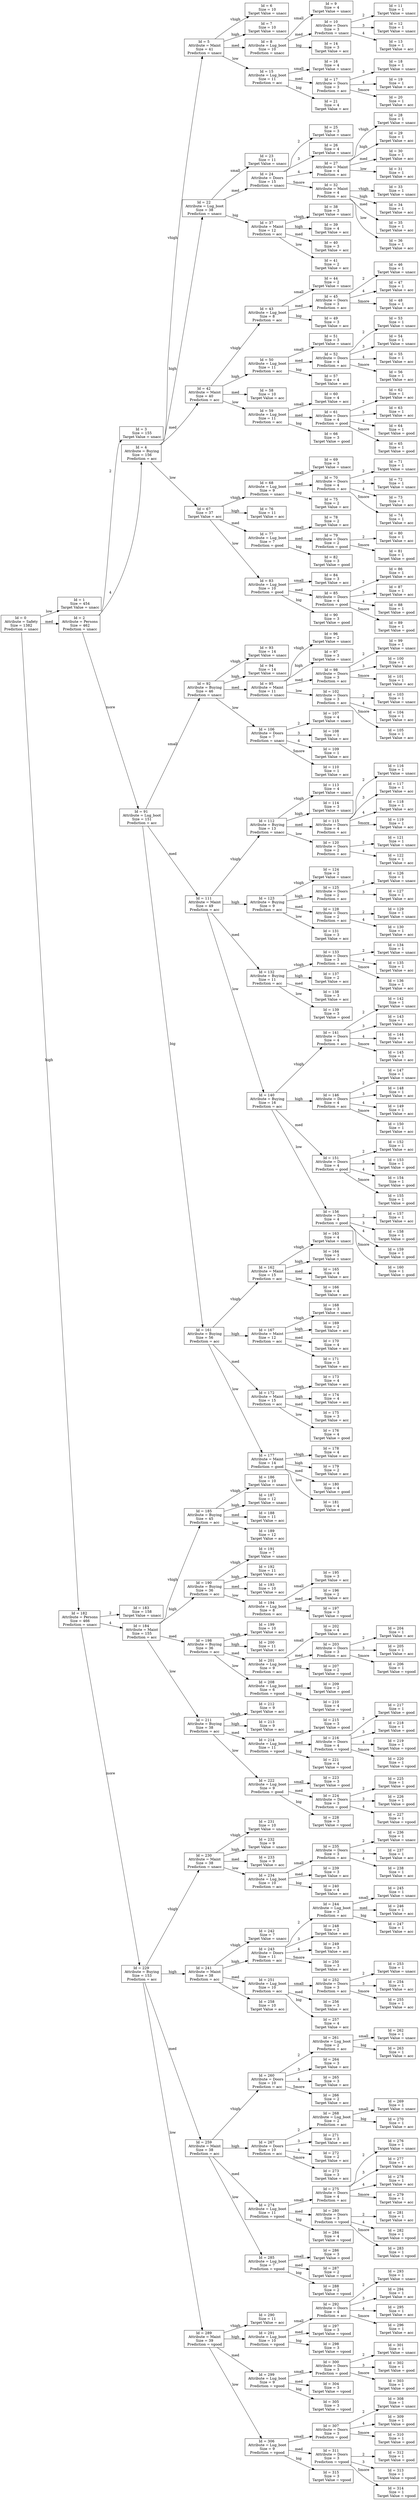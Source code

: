 digraph "Decision Tree" {
	rankdir=LR size="1000,500"
	node [shape=rectangle]
	"Id = 0
 Attribute = Safety
 Size = 1382
 Prediction = unacc" -> "Id = 1
 Size = 454
 Target Value = unacc" [label=low]
	"Id = 0
 Attribute = Safety
 Size = 1382
 Prediction = unacc" -> "Id = 2
 Attribute = Persons
 Size = 462
 Prediction = unacc" [label=med]
	"Id = 0
 Attribute = Safety
 Size = 1382
 Prediction = unacc" -> "Id = 182
 Attribute = Persons
 Size = 466
 Prediction = unacc" [label=high]
	"Id = 2
 Attribute = Persons
 Size = 462
 Prediction = unacc" -> "Id = 3
 Size = 155
 Target Value = unacc" [label=2]
	"Id = 2
 Attribute = Persons
 Size = 462
 Prediction = unacc" -> "Id = 4
 Attribute = Buying
 Size = 156
 Prediction = acc" [label=4]
	"Id = 2
 Attribute = Persons
 Size = 462
 Prediction = unacc" -> "Id = 91
 Attribute = Lug_boot
 Size = 151
 Prediction = acc" [label=more]
	"Id = 182
 Attribute = Persons
 Size = 466
 Prediction = unacc" -> "Id = 183
 Size = 158
 Target Value = unacc" [label=2]
	"Id = 182
 Attribute = Persons
 Size = 466
 Prediction = unacc" -> "Id = 184
 Attribute = Maint
 Size = 155
 Prediction = acc" [label=4]
	"Id = 182
 Attribute = Persons
 Size = 466
 Prediction = unacc" -> "Id = 229
 Attribute = Buying
 Size = 153
 Prediction = acc" [label=more]
	"Id = 4
 Attribute = Buying
 Size = 156
 Prediction = acc" -> "Id = 5
 Attribute = Maint
 Size = 41
 Prediction = unacc" [label=vhigh]
	"Id = 4
 Attribute = Buying
 Size = 156
 Prediction = acc" -> "Id = 22
 Attribute = Lug_boot
 Size = 38
 Prediction = unacc" [label=high]
	"Id = 4
 Attribute = Buying
 Size = 156
 Prediction = acc" -> "Id = 42
 Attribute = Maint
 Size = 40
 Prediction = acc" [label=med]
	"Id = 4
 Attribute = Buying
 Size = 156
 Prediction = acc" -> "Id = 67
 Size = 37
 Target Value = acc" [label=low]
	"Id = 91
 Attribute = Lug_boot
 Size = 151
 Prediction = acc" -> "Id = 92
 Attribute = Buying
 Size = 46
 Prediction = unacc" [label=small]
	"Id = 91
 Attribute = Lug_boot
 Size = 151
 Prediction = acc" -> "Id = 111
 Attribute = Maint
 Size = 49
 Prediction = acc" [label=med]
	"Id = 91
 Attribute = Lug_boot
 Size = 151
 Prediction = acc" -> "Id = 161
 Attribute = Buying
 Size = 56
 Prediction = acc" [label=big]
	"Id = 184
 Attribute = Maint
 Size = 155
 Prediction = acc" -> "Id = 185
 Attribute = Buying
 Size = 45
 Prediction = acc" [label=vhigh]
	"Id = 184
 Attribute = Maint
 Size = 155
 Prediction = acc" -> "Id = 190
 Attribute = Buying
 Size = 36
 Prediction = acc" [label=high]
	"Id = 184
 Attribute = Maint
 Size = 155
 Prediction = acc" -> "Id = 198
 Attribute = Buying
 Size = 36
 Prediction = acc" [label=med]
	"Id = 184
 Attribute = Maint
 Size = 155
 Prediction = acc" -> "Id = 211
 Attribute = Buying
 Size = 38
 Prediction = acc" [label=low]
	"Id = 229
 Attribute = Buying
 Size = 153
 Prediction = acc" -> "Id = 230
 Attribute = Maint
 Size = 38
 Prediction = unacc" [label=vhigh]
	"Id = 229
 Attribute = Buying
 Size = 153
 Prediction = acc" -> "Id = 241
 Attribute = Maint
 Size = 38
 Prediction = acc" [label=high]
	"Id = 229
 Attribute = Buying
 Size = 153
 Prediction = acc" -> "Id = 259
 Attribute = Maint
 Size = 38
 Prediction = acc" [label=med]
	"Id = 229
 Attribute = Buying
 Size = 153
 Prediction = acc" -> "Id = 289
 Attribute = Maint
 Size = 39
 Prediction = vgood" [label=low]
	"Id = 5
 Attribute = Maint
 Size = 41
 Prediction = unacc" -> "Id = 6
 Size = 10
 Target Value = unacc" [label=vhigh]
	"Id = 5
 Attribute = Maint
 Size = 41
 Prediction = unacc" -> "Id = 7
 Size = 10
 Target Value = unacc" [label=high]
	"Id = 5
 Attribute = Maint
 Size = 41
 Prediction = unacc" -> "Id = 8
 Attribute = Lug_boot
 Size = 10
 Prediction = unacc" [label=med]
	"Id = 5
 Attribute = Maint
 Size = 41
 Prediction = unacc" -> "Id = 15
 Attribute = Lug_boot
 Size = 11
 Prediction = acc" [label=low]
	"Id = 22
 Attribute = Lug_boot
 Size = 38
 Prediction = unacc" -> "Id = 23
 Size = 11
 Target Value = unacc" [label=small]
	"Id = 22
 Attribute = Lug_boot
 Size = 38
 Prediction = unacc" -> "Id = 24
 Attribute = Doors
 Size = 15
 Prediction = unacc" [label=med]
	"Id = 22
 Attribute = Lug_boot
 Size = 38
 Prediction = unacc" -> "Id = 37
 Attribute = Maint
 Size = 12
 Prediction = acc" [label=big]
	"Id = 42
 Attribute = Maint
 Size = 40
 Prediction = acc" -> "Id = 43
 Attribute = Lug_boot
 Size = 8
 Prediction = acc" [label=vhigh]
	"Id = 42
 Attribute = Maint
 Size = 40
 Prediction = acc" -> "Id = 50
 Attribute = Lug_boot
 Size = 11
 Prediction = acc" [label=high]
	"Id = 42
 Attribute = Maint
 Size = 40
 Prediction = acc" -> "Id = 58
 Size = 10
 Target Value = acc" [label=med]
	"Id = 42
 Attribute = Maint
 Size = 40
 Prediction = acc" -> "Id = 59
 Attribute = Lug_boot
 Size = 11
 Prediction = acc" [label=low]
	"Id = 67
 Size = 37
 Target Value = acc" -> "Id = 68
 Attribute = Lug_boot
 Size = 9
 Prediction = unacc" [label=vhigh]
	"Id = 67
 Size = 37
 Target Value = acc" -> "Id = 76
 Size = 11
 Target Value = acc" [label=high]
	"Id = 67
 Size = 37
 Target Value = acc" -> "Id = 77
 Attribute = Lug_boot
 Size = 7
 Prediction = good" [label=med]
	"Id = 67
 Size = 37
 Target Value = acc" -> "Id = 83
 Attribute = Lug_boot
 Size = 10
 Prediction = good" [label=low]
	"Id = 92
 Attribute = Buying
 Size = 46
 Prediction = unacc" -> "Id = 93
 Size = 14
 Target Value = unacc" [label=vhigh]
	"Id = 92
 Attribute = Buying
 Size = 46
 Prediction = unacc" -> "Id = 94
 Size = 14
 Target Value = unacc" [label=high]
	"Id = 92
 Attribute = Buying
 Size = 46
 Prediction = unacc" -> "Id = 95
 Attribute = Maint
 Size = 11
 Prediction = unacc" [label=med]
	"Id = 92
 Attribute = Buying
 Size = 46
 Prediction = unacc" -> "Id = 106
 Attribute = Doors
 Size = 7
 Prediction = unacc" [label=low]
	"Id = 111
 Attribute = Maint
 Size = 49
 Prediction = acc" -> "Id = 112
 Attribute = Buying
 Size = 13
 Prediction = unacc" [label=vhigh]
	"Id = 111
 Attribute = Maint
 Size = 49
 Prediction = acc" -> "Id = 123
 Attribute = Buying
 Size = 9
 Prediction = acc" [label=high]
	"Id = 111
 Attribute = Maint
 Size = 49
 Prediction = acc" -> "Id = 132
 Attribute = Buying
 Size = 11
 Prediction = acc" [label=med]
	"Id = 111
 Attribute = Maint
 Size = 49
 Prediction = acc" -> "Id = 140
 Attribute = Buying
 Size = 16
 Prediction = acc" [label=low]
	"Id = 161
 Attribute = Buying
 Size = 56
 Prediction = acc" -> "Id = 162
 Attribute = Maint
 Size = 15
 Prediction = acc" [label=vhigh]
	"Id = 161
 Attribute = Buying
 Size = 56
 Prediction = acc" -> "Id = 167
 Attribute = Maint
 Size = 12
 Prediction = acc" [label=high]
	"Id = 161
 Attribute = Buying
 Size = 56
 Prediction = acc" -> "Id = 172
 Attribute = Maint
 Size = 15
 Prediction = acc" [label=med]
	"Id = 161
 Attribute = Buying
 Size = 56
 Prediction = acc" -> "Id = 177
 Attribute = Maint
 Size = 14
 Prediction = good" [label=low]
	"Id = 185
 Attribute = Buying
 Size = 45
 Prediction = acc" -> "Id = 186
 Size = 10
 Target Value = unacc" [label=vhigh]
	"Id = 185
 Attribute = Buying
 Size = 45
 Prediction = acc" -> "Id = 187
 Size = 12
 Target Value = unacc" [label=high]
	"Id = 185
 Attribute = Buying
 Size = 45
 Prediction = acc" -> "Id = 188
 Size = 11
 Target Value = acc" [label=med]
	"Id = 185
 Attribute = Buying
 Size = 45
 Prediction = acc" -> "Id = 189
 Size = 12
 Target Value = acc" [label=low]
	"Id = 190
 Attribute = Buying
 Size = 36
 Prediction = acc" -> "Id = 191
 Size = 7
 Target Value = unacc" [label=vhigh]
	"Id = 190
 Attribute = Buying
 Size = 36
 Prediction = acc" -> "Id = 192
 Size = 11
 Target Value = acc" [label=high]
	"Id = 190
 Attribute = Buying
 Size = 36
 Prediction = acc" -> "Id = 193
 Size = 10
 Target Value = acc" [label=med]
	"Id = 190
 Attribute = Buying
 Size = 36
 Prediction = acc" -> "Id = 194
 Attribute = Lug_boot
 Size = 8
 Prediction = acc" [label=low]
	"Id = 198
 Attribute = Buying
 Size = 36
 Prediction = acc" -> "Id = 199
 Size = 10
 Target Value = acc" [label=vhigh]
	"Id = 198
 Attribute = Buying
 Size = 36
 Prediction = acc" -> "Id = 200
 Size = 11
 Target Value = acc" [label=high]
	"Id = 198
 Attribute = Buying
 Size = 36
 Prediction = acc" -> "Id = 201
 Attribute = Lug_boot
 Size = 9
 Prediction = acc" [label=med]
	"Id = 198
 Attribute = Buying
 Size = 36
 Prediction = acc" -> "Id = 208
 Attribute = Lug_boot
 Size = 6
 Prediction = vgood" [label=low]
	"Id = 211
 Attribute = Buying
 Size = 38
 Prediction = acc" -> "Id = 212
 Size = 9
 Target Value = acc" [label=vhigh]
	"Id = 211
 Attribute = Buying
 Size = 38
 Prediction = acc" -> "Id = 213
 Size = 9
 Target Value = acc" [label=high]
	"Id = 211
 Attribute = Buying
 Size = 38
 Prediction = acc" -> "Id = 214
 Attribute = Lug_boot
 Size = 11
 Prediction = vgood" [label=med]
	"Id = 211
 Attribute = Buying
 Size = 38
 Prediction = acc" -> "Id = 222
 Attribute = Lug_boot
 Size = 9
 Prediction = good" [label=low]
	"Id = 230
 Attribute = Maint
 Size = 38
 Prediction = unacc" -> "Id = 231
 Size = 10
 Target Value = unacc" [label=vhigh]
	"Id = 230
 Attribute = Maint
 Size = 38
 Prediction = unacc" -> "Id = 232
 Size = 9
 Target Value = unacc" [label=high]
	"Id = 230
 Attribute = Maint
 Size = 38
 Prediction = unacc" -> "Id = 233
 Size = 9
 Target Value = acc" [label=med]
	"Id = 230
 Attribute = Maint
 Size = 38
 Prediction = unacc" -> "Id = 234
 Attribute = Lug_boot
 Size = 10
 Prediction = acc" [label=low]
	"Id = 241
 Attribute = Maint
 Size = 38
 Prediction = acc" -> "Id = 242
 Size = 7
 Target Value = unacc" [label=vhigh]
	"Id = 241
 Attribute = Maint
 Size = 38
 Prediction = acc" -> "Id = 243
 Attribute = Doors
 Size = 11
 Prediction = acc" [label=high]
	"Id = 241
 Attribute = Maint
 Size = 38
 Prediction = acc" -> "Id = 251
 Attribute = Lug_boot
 Size = 10
 Prediction = acc" [label=med]
	"Id = 241
 Attribute = Maint
 Size = 38
 Prediction = acc" -> "Id = 258
 Size = 10
 Target Value = acc" [label=low]
	"Id = 259
 Attribute = Maint
 Size = 38
 Prediction = acc" -> "Id = 260
 Attribute = Doors
 Size = 10
 Prediction = acc" [label=vhigh]
	"Id = 259
 Attribute = Maint
 Size = 38
 Prediction = acc" -> "Id = 267
 Attribute = Doors
 Size = 10
 Prediction = acc" [label=high]
	"Id = 259
 Attribute = Maint
 Size = 38
 Prediction = acc" -> "Id = 274
 Attribute = Lug_boot
 Size = 11
 Prediction = vgood" [label=med]
	"Id = 259
 Attribute = Maint
 Size = 38
 Prediction = acc" -> "Id = 285
 Attribute = Lug_boot
 Size = 7
 Prediction = vgood" [label=low]
	"Id = 289
 Attribute = Maint
 Size = 39
 Prediction = vgood" -> "Id = 290
 Size = 11
 Target Value = acc" [label=vhigh]
	"Id = 289
 Attribute = Maint
 Size = 39
 Prediction = vgood" -> "Id = 291
 Attribute = Lug_boot
 Size = 10
 Prediction = vgood" [label=high]
	"Id = 289
 Attribute = Maint
 Size = 39
 Prediction = vgood" -> "Id = 299
 Attribute = Lug_boot
 Size = 9
 Prediction = vgood" [label=med]
	"Id = 289
 Attribute = Maint
 Size = 39
 Prediction = vgood" -> "Id = 306
 Attribute = Lug_boot
 Size = 9
 Prediction = vgood" [label=low]
	"Id = 8
 Attribute = Lug_boot
 Size = 10
 Prediction = unacc" -> "Id = 9
 Size = 4
 Target Value = unacc" [label=small]
	"Id = 8
 Attribute = Lug_boot
 Size = 10
 Prediction = unacc" -> "Id = 10
 Attribute = Doors
 Size = 3
 Prediction = unacc" [label=med]
	"Id = 8
 Attribute = Lug_boot
 Size = 10
 Prediction = unacc" -> "Id = 14
 Size = 3
 Target Value = acc" [label=big]
	"Id = 15
 Attribute = Lug_boot
 Size = 11
 Prediction = acc" -> "Id = 16
 Size = 4
 Target Value = unacc" [label=small]
	"Id = 15
 Attribute = Lug_boot
 Size = 11
 Prediction = acc" -> "Id = 17
 Attribute = Doors
 Size = 3
 Prediction = acc" [label=med]
	"Id = 15
 Attribute = Lug_boot
 Size = 11
 Prediction = acc" -> "Id = 21
 Size = 4
 Target Value = acc" [label=big]
	"Id = 24
 Attribute = Doors
 Size = 15
 Prediction = unacc" -> "Id = 25
 Size = 3
 Target Value = unacc" [label=2]
	"Id = 24
 Attribute = Doors
 Size = 15
 Prediction = unacc" -> "Id = 26
 Size = 4
 Target Value = unacc" [label=3]
	"Id = 24
 Attribute = Doors
 Size = 15
 Prediction = unacc" -> "Id = 27
 Attribute = Maint
 Size = 4
 Prediction = acc" [label=4]
	"Id = 24
 Attribute = Doors
 Size = 15
 Prediction = unacc" -> "Id = 32
 Attribute = Maint
 Size = 4
 Prediction = acc" [label="5more"]
	"Id = 37
 Attribute = Maint
 Size = 12
 Prediction = acc" -> "Id = 38
 Size = 3
 Target Value = unacc" [label=vhigh]
	"Id = 37
 Attribute = Maint
 Size = 12
 Prediction = acc" -> "Id = 39
 Size = 4
 Target Value = acc" [label=high]
	"Id = 37
 Attribute = Maint
 Size = 12
 Prediction = acc" -> "Id = 40
 Size = 3
 Target Value = acc" [label=med]
	"Id = 37
 Attribute = Maint
 Size = 12
 Prediction = acc" -> "Id = 41
 Size = 2
 Target Value = acc" [label=low]
	"Id = 43
 Attribute = Lug_boot
 Size = 8
 Prediction = acc" -> "Id = 44
 Size = 2
 Target Value = unacc" [label=small]
	"Id = 43
 Attribute = Lug_boot
 Size = 8
 Prediction = acc" -> "Id = 45
 Attribute = Doors
 Size = 3
 Prediction = acc" [label=med]
	"Id = 43
 Attribute = Lug_boot
 Size = 8
 Prediction = acc" -> "Id = 49
 Size = 3
 Target Value = acc" [label=big]
	"Id = 50
 Attribute = Lug_boot
 Size = 11
 Prediction = acc" -> "Id = 51
 Size = 3
 Target Value = unacc" [label=small]
	"Id = 50
 Attribute = Lug_boot
 Size = 11
 Prediction = acc" -> "Id = 52
 Attribute = Doors
 Size = 4
 Prediction = acc" [label=med]
	"Id = 50
 Attribute = Lug_boot
 Size = 11
 Prediction = acc" -> "Id = 57
 Size = 4
 Target Value = acc" [label=big]
	"Id = 59
 Attribute = Lug_boot
 Size = 11
 Prediction = acc" -> "Id = 60
 Size = 4
 Target Value = acc" [label=small]
	"Id = 59
 Attribute = Lug_boot
 Size = 11
 Prediction = acc" -> "Id = 61
 Attribute = Doors
 Size = 4
 Prediction = good" [label=med]
	"Id = 59
 Attribute = Lug_boot
 Size = 11
 Prediction = acc" -> "Id = 66
 Size = 3
 Target Value = good" [label=big]
	"Id = 68
 Attribute = Lug_boot
 Size = 9
 Prediction = unacc" -> "Id = 69
 Size = 3
 Target Value = unacc" [label=small]
	"Id = 68
 Attribute = Lug_boot
 Size = 9
 Prediction = unacc" -> "Id = 70
 Attribute = Doors
 Size = 4
 Prediction = acc" [label=med]
	"Id = 68
 Attribute = Lug_boot
 Size = 9
 Prediction = unacc" -> "Id = 75
 Size = 2
 Target Value = acc" [label=big]
	"Id = 77
 Attribute = Lug_boot
 Size = 7
 Prediction = good" -> "Id = 78
 Size = 2
 Target Value = acc" [label=small]
	"Id = 77
 Attribute = Lug_boot
 Size = 7
 Prediction = good" -> "Id = 79
 Attribute = Doors
 Size = 2
 Prediction = good" [label=med]
	"Id = 77
 Attribute = Lug_boot
 Size = 7
 Prediction = good" -> "Id = 82
 Size = 3
 Target Value = good" [label=big]
	"Id = 83
 Attribute = Lug_boot
 Size = 10
 Prediction = good" -> "Id = 84
 Size = 3
 Target Value = acc" [label=small]
	"Id = 83
 Attribute = Lug_boot
 Size = 10
 Prediction = good" -> "Id = 85
 Attribute = Doors
 Size = 4
 Prediction = good" [label=med]
	"Id = 83
 Attribute = Lug_boot
 Size = 10
 Prediction = good" -> "Id = 90
 Size = 3
 Target Value = good" [label=big]
	"Id = 95
 Attribute = Maint
 Size = 11
 Prediction = unacc" -> "Id = 96
 Size = 2
 Target Value = unacc" [label=vhigh]
	"Id = 95
 Attribute = Maint
 Size = 11
 Prediction = unacc" -> "Id = 97
 Size = 3
 Target Value = unacc" [label=high]
	"Id = 95
 Attribute = Maint
 Size = 11
 Prediction = unacc" -> "Id = 98
 Attribute = Doors
 Size = 3
 Prediction = acc" [label=med]
	"Id = 95
 Attribute = Maint
 Size = 11
 Prediction = unacc" -> "Id = 102
 Attribute = Doors
 Size = 3
 Prediction = acc" [label=low]
	"Id = 106
 Attribute = Doors
 Size = 7
 Prediction = unacc" -> "Id = 107
 Size = 4
 Target Value = unacc" [label=2]
	"Id = 106
 Attribute = Doors
 Size = 7
 Prediction = unacc" -> "Id = 108
 Size = 1
 Target Value = acc" [label=3]
	"Id = 106
 Attribute = Doors
 Size = 7
 Prediction = unacc" -> "Id = 109
 Size = 1
 Target Value = acc" [label=4]
	"Id = 106
 Attribute = Doors
 Size = 7
 Prediction = unacc" -> "Id = 110
 Size = 1
 Target Value = acc" [label="5more"]
	"Id = 112
 Attribute = Buying
 Size = 13
 Prediction = unacc" -> "Id = 113
 Size = 4
 Target Value = unacc" [label=vhigh]
	"Id = 112
 Attribute = Buying
 Size = 13
 Prediction = unacc" -> "Id = 114
 Size = 3
 Target Value = unacc" [label=high]
	"Id = 112
 Attribute = Buying
 Size = 13
 Prediction = unacc" -> "Id = 115
 Attribute = Doors
 Size = 4
 Prediction = acc" [label=med]
	"Id = 112
 Attribute = Buying
 Size = 13
 Prediction = unacc" -> "Id = 120
 Attribute = Doors
 Size = 2
 Prediction = acc" [label=low]
	"Id = 123
 Attribute = Buying
 Size = 9
 Prediction = acc" -> "Id = 124
 Size = 2
 Target Value = unacc" [label=vhigh]
	"Id = 123
 Attribute = Buying
 Size = 9
 Prediction = acc" -> "Id = 125
 Attribute = Doors
 Size = 2
 Prediction = acc" [label=high]
	"Id = 123
 Attribute = Buying
 Size = 9
 Prediction = acc" -> "Id = 128
 Attribute = Doors
 Size = 2
 Prediction = acc" [label=med]
	"Id = 123
 Attribute = Buying
 Size = 9
 Prediction = acc" -> "Id = 131
 Size = 3
 Target Value = acc" [label=low]
	"Id = 132
 Attribute = Buying
 Size = 11
 Prediction = acc" -> "Id = 133
 Attribute = Doors
 Size = 3
 Prediction = acc" [label=vhigh]
	"Id = 132
 Attribute = Buying
 Size = 11
 Prediction = acc" -> "Id = 137
 Size = 2
 Target Value = acc" [label=high]
	"Id = 132
 Attribute = Buying
 Size = 11
 Prediction = acc" -> "Id = 138
 Size = 3
 Target Value = acc" [label=med]
	"Id = 132
 Attribute = Buying
 Size = 11
 Prediction = acc" -> "Id = 139
 Size = 3
 Target Value = good" [label=low]
	"Id = 140
 Attribute = Buying
 Size = 16
 Prediction = acc" -> "Id = 141
 Attribute = Doors
 Size = 4
 Prediction = acc" [label=vhigh]
	"Id = 140
 Attribute = Buying
 Size = 16
 Prediction = acc" -> "Id = 146
 Attribute = Doors
 Size = 4
 Prediction = acc" [label=high]
	"Id = 140
 Attribute = Buying
 Size = 16
 Prediction = acc" -> "Id = 151
 Attribute = Doors
 Size = 4
 Prediction = good" [label=med]
	"Id = 140
 Attribute = Buying
 Size = 16
 Prediction = acc" -> "Id = 156
 Attribute = Doors
 Size = 4
 Prediction = good" [label=low]
	"Id = 162
 Attribute = Maint
 Size = 15
 Prediction = acc" -> "Id = 163
 Size = 4
 Target Value = unacc" [label=vhigh]
	"Id = 162
 Attribute = Maint
 Size = 15
 Prediction = acc" -> "Id = 164
 Size = 3
 Target Value = unacc" [label=high]
	"Id = 162
 Attribute = Maint
 Size = 15
 Prediction = acc" -> "Id = 165
 Size = 4
 Target Value = acc" [label=med]
	"Id = 162
 Attribute = Maint
 Size = 15
 Prediction = acc" -> "Id = 166
 Size = 4
 Target Value = acc" [label=low]
	"Id = 167
 Attribute = Maint
 Size = 12
 Prediction = acc" -> "Id = 168
 Size = 3
 Target Value = unacc" [label=vhigh]
	"Id = 167
 Attribute = Maint
 Size = 12
 Prediction = acc" -> "Id = 169
 Size = 2
 Target Value = acc" [label=high]
	"Id = 167
 Attribute = Maint
 Size = 12
 Prediction = acc" -> "Id = 170
 Size = 4
 Target Value = acc" [label=med]
	"Id = 167
 Attribute = Maint
 Size = 12
 Prediction = acc" -> "Id = 171
 Size = 3
 Target Value = acc" [label=low]
	"Id = 172
 Attribute = Maint
 Size = 15
 Prediction = acc" -> "Id = 173
 Size = 4
 Target Value = acc" [label=vhigh]
	"Id = 172
 Attribute = Maint
 Size = 15
 Prediction = acc" -> "Id = 174
 Size = 4
 Target Value = acc" [label=high]
	"Id = 172
 Attribute = Maint
 Size = 15
 Prediction = acc" -> "Id = 175
 Size = 3
 Target Value = acc" [label=med]
	"Id = 172
 Attribute = Maint
 Size = 15
 Prediction = acc" -> "Id = 176
 Size = 4
 Target Value = good" [label=low]
	"Id = 177
 Attribute = Maint
 Size = 14
 Prediction = good" -> "Id = 178
 Size = 4
 Target Value = acc" [label=vhigh]
	"Id = 177
 Attribute = Maint
 Size = 14
 Prediction = good" -> "Id = 179
 Size = 2
 Target Value = acc" [label=high]
	"Id = 177
 Attribute = Maint
 Size = 14
 Prediction = good" -> "Id = 180
 Size = 4
 Target Value = good" [label=med]
	"Id = 177
 Attribute = Maint
 Size = 14
 Prediction = good" -> "Id = 181
 Size = 4
 Target Value = good" [label=low]
	"Id = 194
 Attribute = Lug_boot
 Size = 8
 Prediction = acc" -> "Id = 195
 Size = 3
 Target Value = acc" [label=small]
	"Id = 194
 Attribute = Lug_boot
 Size = 8
 Prediction = acc" -> "Id = 196
 Size = 2
 Target Value = acc" [label=med]
	"Id = 194
 Attribute = Lug_boot
 Size = 8
 Prediction = acc" -> "Id = 197
 Size = 3
 Target Value = vgood" [label=big]
	"Id = 201
 Attribute = Lug_boot
 Size = 9
 Prediction = acc" -> "Id = 202
 Size = 4
 Target Value = acc" [label=small]
	"Id = 201
 Attribute = Lug_boot
 Size = 9
 Prediction = acc" -> "Id = 203
 Attribute = Doors
 Size = 3
 Prediction = acc" [label=med]
	"Id = 201
 Attribute = Lug_boot
 Size = 9
 Prediction = acc" -> "Id = 207
 Size = 2
 Target Value = vgood" [label=big]
	"Id = 208
 Attribute = Lug_boot
 Size = 6
 Prediction = vgood" -> "Id = 209
 Size = 2
 Target Value = good" [label=med]
	"Id = 208
 Attribute = Lug_boot
 Size = 6
 Prediction = vgood" -> "Id = 210
 Size = 4
 Target Value = vgood" [label=big]
	"Id = 214
 Attribute = Lug_boot
 Size = 11
 Prediction = vgood" -> "Id = 215
 Size = 3
 Target Value = good" [label=small]
	"Id = 214
 Attribute = Lug_boot
 Size = 11
 Prediction = vgood" -> "Id = 216
 Attribute = Doors
 Size = 4
 Prediction = vgood" [label=med]
	"Id = 214
 Attribute = Lug_boot
 Size = 11
 Prediction = vgood" -> "Id = 221
 Size = 4
 Target Value = vgood" [label=big]
	"Id = 222
 Attribute = Lug_boot
 Size = 9
 Prediction = good" -> "Id = 223
 Size = 3
 Target Value = good" [label=small]
	"Id = 222
 Attribute = Lug_boot
 Size = 9
 Prediction = good" -> "Id = 224
 Attribute = Doors
 Size = 3
 Prediction = good" [label=med]
	"Id = 222
 Attribute = Lug_boot
 Size = 9
 Prediction = good" -> "Id = 228
 Size = 3
 Target Value = vgood" [label=big]
	"Id = 234
 Attribute = Lug_boot
 Size = 10
 Prediction = acc" -> "Id = 235
 Attribute = Doors
 Size = 3
 Prediction = acc" [label=small]
	"Id = 234
 Attribute = Lug_boot
 Size = 10
 Prediction = acc" -> "Id = 239
 Size = 3
 Target Value = acc" [label=med]
	"Id = 234
 Attribute = Lug_boot
 Size = 10
 Prediction = acc" -> "Id = 240
 Size = 4
 Target Value = acc" [label=big]
	"Id = 243
 Attribute = Doors
 Size = 11
 Prediction = acc" -> "Id = 244
 Attribute = Lug_boot
 Size = 3
 Prediction = acc" [label=2]
	"Id = 243
 Attribute = Doors
 Size = 11
 Prediction = acc" -> "Id = 248
 Size = 2
 Target Value = acc" [label=3]
	"Id = 243
 Attribute = Doors
 Size = 11
 Prediction = acc" -> "Id = 249
 Size = 3
 Target Value = acc" [label=4]
	"Id = 243
 Attribute = Doors
 Size = 11
 Prediction = acc" -> "Id = 250
 Size = 3
 Target Value = acc" [label="5more"]
	"Id = 251
 Attribute = Lug_boot
 Size = 10
 Prediction = acc" -> "Id = 252
 Attribute = Doors
 Size = 3
 Prediction = acc" [label=small]
	"Id = 251
 Attribute = Lug_boot
 Size = 10
 Prediction = acc" -> "Id = 256
 Size = 3
 Target Value = acc" [label=med]
	"Id = 251
 Attribute = Lug_boot
 Size = 10
 Prediction = acc" -> "Id = 257
 Size = 4
 Target Value = acc" [label=big]
	"Id = 260
 Attribute = Doors
 Size = 10
 Prediction = acc" -> "Id = 261
 Attribute = Lug_boot
 Size = 2
 Prediction = acc" [label=2]
	"Id = 260
 Attribute = Doors
 Size = 10
 Prediction = acc" -> "Id = 264
 Size = 3
 Target Value = acc" [label=3]
	"Id = 260
 Attribute = Doors
 Size = 10
 Prediction = acc" -> "Id = 265
 Size = 3
 Target Value = acc" [label=4]
	"Id = 260
 Attribute = Doors
 Size = 10
 Prediction = acc" -> "Id = 266
 Size = 2
 Target Value = acc" [label="5more"]
	"Id = 267
 Attribute = Doors
 Size = 10
 Prediction = acc" -> "Id = 268
 Attribute = Lug_boot
 Size = 2
 Prediction = acc" [label=2]
	"Id = 267
 Attribute = Doors
 Size = 10
 Prediction = acc" -> "Id = 271
 Size = 3
 Target Value = acc" [label=3]
	"Id = 267
 Attribute = Doors
 Size = 10
 Prediction = acc" -> "Id = 272
 Size = 2
 Target Value = acc" [label=4]
	"Id = 267
 Attribute = Doors
 Size = 10
 Prediction = acc" -> "Id = 273
 Size = 3
 Target Value = acc" [label="5more"]
	"Id = 274
 Attribute = Lug_boot
 Size = 11
 Prediction = vgood" -> "Id = 275
 Attribute = Doors
 Size = 4
 Prediction = acc" [label=small]
	"Id = 274
 Attribute = Lug_boot
 Size = 11
 Prediction = vgood" -> "Id = 280
 Attribute = Doors
 Size = 3
 Prediction = vgood" [label=med]
	"Id = 274
 Attribute = Lug_boot
 Size = 11
 Prediction = vgood" -> "Id = 284
 Size = 4
 Target Value = vgood" [label=big]
	"Id = 285
 Attribute = Lug_boot
 Size = 7
 Prediction = vgood" -> "Id = 286
 Size = 3
 Target Value = good" [label=small]
	"Id = 285
 Attribute = Lug_boot
 Size = 7
 Prediction = vgood" -> "Id = 287
 Size = 2
 Target Value = vgood" [label=med]
	"Id = 285
 Attribute = Lug_boot
 Size = 7
 Prediction = vgood" -> "Id = 288
 Size = 2
 Target Value = vgood" [label=big]
	"Id = 291
 Attribute = Lug_boot
 Size = 10
 Prediction = vgood" -> "Id = 292
 Attribute = Doors
 Size = 4
 Prediction = acc" [label=small]
	"Id = 291
 Attribute = Lug_boot
 Size = 10
 Prediction = vgood" -> "Id = 297
 Size = 3
 Target Value = vgood" [label=med]
	"Id = 291
 Attribute = Lug_boot
 Size = 10
 Prediction = vgood" -> "Id = 298
 Size = 3
 Target Value = vgood" [label=big]
	"Id = 299
 Attribute = Lug_boot
 Size = 9
 Prediction = vgood" -> "Id = 300
 Attribute = Doors
 Size = 3
 Prediction = good" [label=small]
	"Id = 299
 Attribute = Lug_boot
 Size = 9
 Prediction = vgood" -> "Id = 304
 Size = 3
 Target Value = vgood" [label=med]
	"Id = 299
 Attribute = Lug_boot
 Size = 9
 Prediction = vgood" -> "Id = 305
 Size = 3
 Target Value = vgood" [label=big]
	"Id = 306
 Attribute = Lug_boot
 Size = 9
 Prediction = vgood" -> "Id = 307
 Attribute = Doors
 Size = 3
 Prediction = good" [label=small]
	"Id = 306
 Attribute = Lug_boot
 Size = 9
 Prediction = vgood" -> "Id = 311
 Attribute = Doors
 Size = 3
 Prediction = vgood" [label=med]
	"Id = 306
 Attribute = Lug_boot
 Size = 9
 Prediction = vgood" -> "Id = 315
 Size = 3
 Target Value = vgood" [label=big]
	"Id = 10
 Attribute = Doors
 Size = 3
 Prediction = unacc" -> "Id = 11
 Size = 1
 Target Value = unacc" [label=2]
	"Id = 10
 Attribute = Doors
 Size = 3
 Prediction = unacc" -> "Id = 12
 Size = 1
 Target Value = unacc" [label=3]
	"Id = 10
 Attribute = Doors
 Size = 3
 Prediction = unacc" -> "Id = 13
 Size = 1
 Target Value = acc" [label=4]
	"Id = 17
 Attribute = Doors
 Size = 3
 Prediction = acc" -> "Id = 18
 Size = 1
 Target Value = unacc" [label=3]
	"Id = 17
 Attribute = Doors
 Size = 3
 Prediction = acc" -> "Id = 19
 Size = 1
 Target Value = acc" [label=4]
	"Id = 17
 Attribute = Doors
 Size = 3
 Prediction = acc" -> "Id = 20
 Size = 1
 Target Value = acc" [label="5more"]
	"Id = 27
 Attribute = Maint
 Size = 4
 Prediction = acc" -> "Id = 28
 Size = 1
 Target Value = unacc" [label=vhigh]
	"Id = 27
 Attribute = Maint
 Size = 4
 Prediction = acc" -> "Id = 29
 Size = 1
 Target Value = acc" [label=high]
	"Id = 27
 Attribute = Maint
 Size = 4
 Prediction = acc" -> "Id = 30
 Size = 1
 Target Value = acc" [label=med]
	"Id = 27
 Attribute = Maint
 Size = 4
 Prediction = acc" -> "Id = 31
 Size = 1
 Target Value = acc" [label=low]
	"Id = 32
 Attribute = Maint
 Size = 4
 Prediction = acc" -> "Id = 33
 Size = 1
 Target Value = unacc" [label=vhigh]
	"Id = 32
 Attribute = Maint
 Size = 4
 Prediction = acc" -> "Id = 34
 Size = 1
 Target Value = acc" [label=high]
	"Id = 32
 Attribute = Maint
 Size = 4
 Prediction = acc" -> "Id = 35
 Size = 1
 Target Value = acc" [label=med]
	"Id = 32
 Attribute = Maint
 Size = 4
 Prediction = acc" -> "Id = 36
 Size = 1
 Target Value = acc" [label=low]
	"Id = 45
 Attribute = Doors
 Size = 3
 Prediction = acc" -> "Id = 46
 Size = 1
 Target Value = unacc" [label=2]
	"Id = 45
 Attribute = Doors
 Size = 3
 Prediction = acc" -> "Id = 47
 Size = 1
 Target Value = acc" [label=4]
	"Id = 45
 Attribute = Doors
 Size = 3
 Prediction = acc" -> "Id = 48
 Size = 1
 Target Value = acc" [label="5more"]
	"Id = 52
 Attribute = Doors
 Size = 4
 Prediction = acc" -> "Id = 53
 Size = 1
 Target Value = unacc" [label=2]
	"Id = 52
 Attribute = Doors
 Size = 4
 Prediction = acc" -> "Id = 54
 Size = 1
 Target Value = unacc" [label=3]
	"Id = 52
 Attribute = Doors
 Size = 4
 Prediction = acc" -> "Id = 55
 Size = 1
 Target Value = acc" [label=4]
	"Id = 52
 Attribute = Doors
 Size = 4
 Prediction = acc" -> "Id = 56
 Size = 1
 Target Value = acc" [label="5more"]
	"Id = 61
 Attribute = Doors
 Size = 4
 Prediction = good" -> "Id = 62
 Size = 1
 Target Value = acc" [label=2]
	"Id = 61
 Attribute = Doors
 Size = 4
 Prediction = good" -> "Id = 63
 Size = 1
 Target Value = acc" [label=3]
	"Id = 61
 Attribute = Doors
 Size = 4
 Prediction = good" -> "Id = 64
 Size = 1
 Target Value = good" [label=4]
	"Id = 61
 Attribute = Doors
 Size = 4
 Prediction = good" -> "Id = 65
 Size = 1
 Target Value = good" [label="5more"]
	"Id = 70
 Attribute = Doors
 Size = 4
 Prediction = acc" -> "Id = 71
 Size = 1
 Target Value = unacc" [label=2]
	"Id = 70
 Attribute = Doors
 Size = 4
 Prediction = acc" -> "Id = 72
 Size = 1
 Target Value = unacc" [label=3]
	"Id = 70
 Attribute = Doors
 Size = 4
 Prediction = acc" -> "Id = 73
 Size = 1
 Target Value = acc" [label=4]
	"Id = 70
 Attribute = Doors
 Size = 4
 Prediction = acc" -> "Id = 74
 Size = 1
 Target Value = acc" [label="5more"]
	"Id = 79
 Attribute = Doors
 Size = 2
 Prediction = good" -> "Id = 80
 Size = 1
 Target Value = acc" [label=2]
	"Id = 79
 Attribute = Doors
 Size = 2
 Prediction = good" -> "Id = 81
 Size = 1
 Target Value = good" [label="5more"]
	"Id = 85
 Attribute = Doors
 Size = 4
 Prediction = good" -> "Id = 86
 Size = 1
 Target Value = acc" [label=2]
	"Id = 85
 Attribute = Doors
 Size = 4
 Prediction = good" -> "Id = 87
 Size = 1
 Target Value = acc" [label=3]
	"Id = 85
 Attribute = Doors
 Size = 4
 Prediction = good" -> "Id = 88
 Size = 1
 Target Value = good" [label=4]
	"Id = 85
 Attribute = Doors
 Size = 4
 Prediction = good" -> "Id = 89
 Size = 1
 Target Value = good" [label="5more"]
	"Id = 98
 Attribute = Doors
 Size = 3
 Prediction = acc" -> "Id = 99
 Size = 1
 Target Value = unacc" [label=2]
	"Id = 98
 Attribute = Doors
 Size = 3
 Prediction = acc" -> "Id = 100
 Size = 1
 Target Value = acc" [label=3]
	"Id = 98
 Attribute = Doors
 Size = 3
 Prediction = acc" -> "Id = 101
 Size = 1
 Target Value = acc" [label="5more"]
	"Id = 102
 Attribute = Doors
 Size = 3
 Prediction = acc" -> "Id = 103
 Size = 1
 Target Value = unacc" [label=2]
	"Id = 102
 Attribute = Doors
 Size = 3
 Prediction = acc" -> "Id = 104
 Size = 1
 Target Value = acc" [label=4]
	"Id = 102
 Attribute = Doors
 Size = 3
 Prediction = acc" -> "Id = 105
 Size = 1
 Target Value = acc" [label="5more"]
	"Id = 115
 Attribute = Doors
 Size = 4
 Prediction = acc" -> "Id = 116
 Size = 1
 Target Value = unacc" [label=2]
	"Id = 115
 Attribute = Doors
 Size = 4
 Prediction = acc" -> "Id = 117
 Size = 1
 Target Value = acc" [label=3]
	"Id = 115
 Attribute = Doors
 Size = 4
 Prediction = acc" -> "Id = 118
 Size = 1
 Target Value = acc" [label=4]
	"Id = 115
 Attribute = Doors
 Size = 4
 Prediction = acc" -> "Id = 119
 Size = 1
 Target Value = acc" [label="5more"]
	"Id = 120
 Attribute = Doors
 Size = 2
 Prediction = acc" -> "Id = 121
 Size = 1
 Target Value = unacc" [label=2]
	"Id = 120
 Attribute = Doors
 Size = 2
 Prediction = acc" -> "Id = 122
 Size = 1
 Target Value = acc" [label=4]
	"Id = 125
 Attribute = Doors
 Size = 2
 Prediction = acc" -> "Id = 126
 Size = 1
 Target Value = unacc" [label=2]
	"Id = 125
 Attribute = Doors
 Size = 2
 Prediction = acc" -> "Id = 127
 Size = 1
 Target Value = acc" [label=3]
	"Id = 128
 Attribute = Doors
 Size = 2
 Prediction = acc" -> "Id = 129
 Size = 1
 Target Value = unacc" [label=2]
	"Id = 128
 Attribute = Doors
 Size = 2
 Prediction = acc" -> "Id = 130
 Size = 1
 Target Value = acc" [label=4]
	"Id = 133
 Attribute = Doors
 Size = 3
 Prediction = acc" -> "Id = 134
 Size = 1
 Target Value = unacc" [label=2]
	"Id = 133
 Attribute = Doors
 Size = 3
 Prediction = acc" -> "Id = 135
 Size = 1
 Target Value = acc" [label=4]
	"Id = 133
 Attribute = Doors
 Size = 3
 Prediction = acc" -> "Id = 136
 Size = 1
 Target Value = acc" [label="5more"]
	"Id = 141
 Attribute = Doors
 Size = 4
 Prediction = acc" -> "Id = 142
 Size = 1
 Target Value = unacc" [label=2]
	"Id = 141
 Attribute = Doors
 Size = 4
 Prediction = acc" -> "Id = 143
 Size = 1
 Target Value = acc" [label=3]
	"Id = 141
 Attribute = Doors
 Size = 4
 Prediction = acc" -> "Id = 144
 Size = 1
 Target Value = acc" [label=4]
	"Id = 141
 Attribute = Doors
 Size = 4
 Prediction = acc" -> "Id = 145
 Size = 1
 Target Value = acc" [label="5more"]
	"Id = 146
 Attribute = Doors
 Size = 4
 Prediction = acc" -> "Id = 147
 Size = 1
 Target Value = unacc" [label=2]
	"Id = 146
 Attribute = Doors
 Size = 4
 Prediction = acc" -> "Id = 148
 Size = 1
 Target Value = acc" [label=3]
	"Id = 146
 Attribute = Doors
 Size = 4
 Prediction = acc" -> "Id = 149
 Size = 1
 Target Value = acc" [label=4]
	"Id = 146
 Attribute = Doors
 Size = 4
 Prediction = acc" -> "Id = 150
 Size = 1
 Target Value = acc" [label="5more"]
	"Id = 151
 Attribute = Doors
 Size = 4
 Prediction = good" -> "Id = 152
 Size = 1
 Target Value = acc" [label=2]
	"Id = 151
 Attribute = Doors
 Size = 4
 Prediction = good" -> "Id = 153
 Size = 1
 Target Value = good" [label=3]
	"Id = 151
 Attribute = Doors
 Size = 4
 Prediction = good" -> "Id = 154
 Size = 1
 Target Value = good" [label=4]
	"Id = 151
 Attribute = Doors
 Size = 4
 Prediction = good" -> "Id = 155
 Size = 1
 Target Value = good" [label="5more"]
	"Id = 156
 Attribute = Doors
 Size = 4
 Prediction = good" -> "Id = 157
 Size = 1
 Target Value = acc" [label=2]
	"Id = 156
 Attribute = Doors
 Size = 4
 Prediction = good" -> "Id = 158
 Size = 1
 Target Value = good" [label=3]
	"Id = 156
 Attribute = Doors
 Size = 4
 Prediction = good" -> "Id = 159
 Size = 1
 Target Value = good" [label=4]
	"Id = 156
 Attribute = Doors
 Size = 4
 Prediction = good" -> "Id = 160
 Size = 1
 Target Value = good" [label="5more"]
	"Id = 203
 Attribute = Doors
 Size = 3
 Prediction = acc" -> "Id = 204
 Size = 1
 Target Value = acc" [label=2]
	"Id = 203
 Attribute = Doors
 Size = 3
 Prediction = acc" -> "Id = 205
 Size = 1
 Target Value = acc" [label=3]
	"Id = 203
 Attribute = Doors
 Size = 3
 Prediction = acc" -> "Id = 206
 Size = 1
 Target Value = vgood" [label="5more"]
	"Id = 216
 Attribute = Doors
 Size = 4
 Prediction = vgood" -> "Id = 217
 Size = 1
 Target Value = good" [label=2]
	"Id = 216
 Attribute = Doors
 Size = 4
 Prediction = vgood" -> "Id = 218
 Size = 1
 Target Value = good" [label=3]
	"Id = 216
 Attribute = Doors
 Size = 4
 Prediction = vgood" -> "Id = 219
 Size = 1
 Target Value = vgood" [label=4]
	"Id = 216
 Attribute = Doors
 Size = 4
 Prediction = vgood" -> "Id = 220
 Size = 1
 Target Value = vgood" [label="5more"]
	"Id = 224
 Attribute = Doors
 Size = 3
 Prediction = good" -> "Id = 225
 Size = 1
 Target Value = good" [label=2]
	"Id = 224
 Attribute = Doors
 Size = 3
 Prediction = good" -> "Id = 226
 Size = 1
 Target Value = good" [label=3]
	"Id = 224
 Attribute = Doors
 Size = 3
 Prediction = good" -> "Id = 227
 Size = 1
 Target Value = vgood" [label=4]
	"Id = 235
 Attribute = Doors
 Size = 3
 Prediction = acc" -> "Id = 236
 Size = 1
 Target Value = unacc" [label=2]
	"Id = 235
 Attribute = Doors
 Size = 3
 Prediction = acc" -> "Id = 237
 Size = 1
 Target Value = acc" [label=3]
	"Id = 235
 Attribute = Doors
 Size = 3
 Prediction = acc" -> "Id = 238
 Size = 1
 Target Value = acc" [label=4]
	"Id = 244
 Attribute = Lug_boot
 Size = 3
 Prediction = acc" -> "Id = 245
 Size = 1
 Target Value = unacc" [label=small]
	"Id = 244
 Attribute = Lug_boot
 Size = 3
 Prediction = acc" -> "Id = 246
 Size = 1
 Target Value = acc" [label=med]
	"Id = 244
 Attribute = Lug_boot
 Size = 3
 Prediction = acc" -> "Id = 247
 Size = 1
 Target Value = acc" [label=big]
	"Id = 252
 Attribute = Doors
 Size = 3
 Prediction = acc" -> "Id = 253
 Size = 1
 Target Value = unacc" [label=2]
	"Id = 252
 Attribute = Doors
 Size = 3
 Prediction = acc" -> "Id = 254
 Size = 1
 Target Value = acc" [label=3]
	"Id = 252
 Attribute = Doors
 Size = 3
 Prediction = acc" -> "Id = 255
 Size = 1
 Target Value = acc" [label="5more"]
	"Id = 261
 Attribute = Lug_boot
 Size = 2
 Prediction = acc" -> "Id = 262
 Size = 1
 Target Value = unacc" [label=small]
	"Id = 261
 Attribute = Lug_boot
 Size = 2
 Prediction = acc" -> "Id = 263
 Size = 1
 Target Value = acc" [label=big]
	"Id = 268
 Attribute = Lug_boot
 Size = 2
 Prediction = acc" -> "Id = 269
 Size = 1
 Target Value = unacc" [label=small]
	"Id = 268
 Attribute = Lug_boot
 Size = 2
 Prediction = acc" -> "Id = 270
 Size = 1
 Target Value = acc" [label=big]
	"Id = 275
 Attribute = Doors
 Size = 4
 Prediction = acc" -> "Id = 276
 Size = 1
 Target Value = unacc" [label=2]
	"Id = 275
 Attribute = Doors
 Size = 4
 Prediction = acc" -> "Id = 277
 Size = 1
 Target Value = acc" [label=3]
	"Id = 275
 Attribute = Doors
 Size = 4
 Prediction = acc" -> "Id = 278
 Size = 1
 Target Value = acc" [label=4]
	"Id = 275
 Attribute = Doors
 Size = 4
 Prediction = acc" -> "Id = 279
 Size = 1
 Target Value = acc" [label="5more"]
	"Id = 280
 Attribute = Doors
 Size = 3
 Prediction = vgood" -> "Id = 281
 Size = 1
 Target Value = acc" [label=2]
	"Id = 280
 Attribute = Doors
 Size = 3
 Prediction = vgood" -> "Id = 282
 Size = 1
 Target Value = vgood" [label=4]
	"Id = 280
 Attribute = Doors
 Size = 3
 Prediction = vgood" -> "Id = 283
 Size = 1
 Target Value = vgood" [label="5more"]
	"Id = 292
 Attribute = Doors
 Size = 4
 Prediction = acc" -> "Id = 293
 Size = 1
 Target Value = unacc" [label=2]
	"Id = 292
 Attribute = Doors
 Size = 4
 Prediction = acc" -> "Id = 294
 Size = 1
 Target Value = acc" [label=3]
	"Id = 292
 Attribute = Doors
 Size = 4
 Prediction = acc" -> "Id = 295
 Size = 1
 Target Value = acc" [label=4]
	"Id = 292
 Attribute = Doors
 Size = 4
 Prediction = acc" -> "Id = 296
 Size = 1
 Target Value = acc" [label="5more"]
	"Id = 300
 Attribute = Doors
 Size = 3
 Prediction = good" -> "Id = 301
 Size = 1
 Target Value = unacc" [label=2]
	"Id = 300
 Attribute = Doors
 Size = 3
 Prediction = good" -> "Id = 302
 Size = 1
 Target Value = good" [label=3]
	"Id = 300
 Attribute = Doors
 Size = 3
 Prediction = good" -> "Id = 303
 Size = 1
 Target Value = good" [label="5more"]
	"Id = 307
 Attribute = Doors
 Size = 3
 Prediction = good" -> "Id = 308
 Size = 1
 Target Value = unacc" [label=2]
	"Id = 307
 Attribute = Doors
 Size = 3
 Prediction = good" -> "Id = 309
 Size = 1
 Target Value = good" [label=4]
	"Id = 307
 Attribute = Doors
 Size = 3
 Prediction = good" -> "Id = 310
 Size = 1
 Target Value = good" [label="5more"]
	"Id = 311
 Attribute = Doors
 Size = 3
 Prediction = vgood" -> "Id = 312
 Size = 1
 Target Value = good" [label=2]
	"Id = 311
 Attribute = Doors
 Size = 3
 Prediction = vgood" -> "Id = 313
 Size = 1
 Target Value = vgood" [label=3]
	"Id = 311
 Attribute = Doors
 Size = 3
 Prediction = vgood" -> "Id = 314
 Size = 1
 Target Value = vgood" [label="5more"]
}
